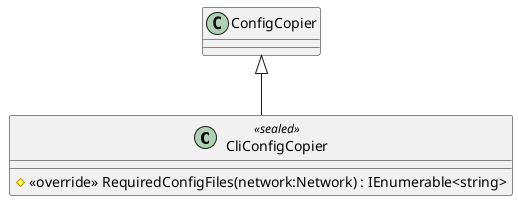 @startuml
class CliConfigCopier <<sealed>> {
    # <<override>> RequiredConfigFiles(network:Network) : IEnumerable<string>
}
ConfigCopier <|-- CliConfigCopier
@enduml
